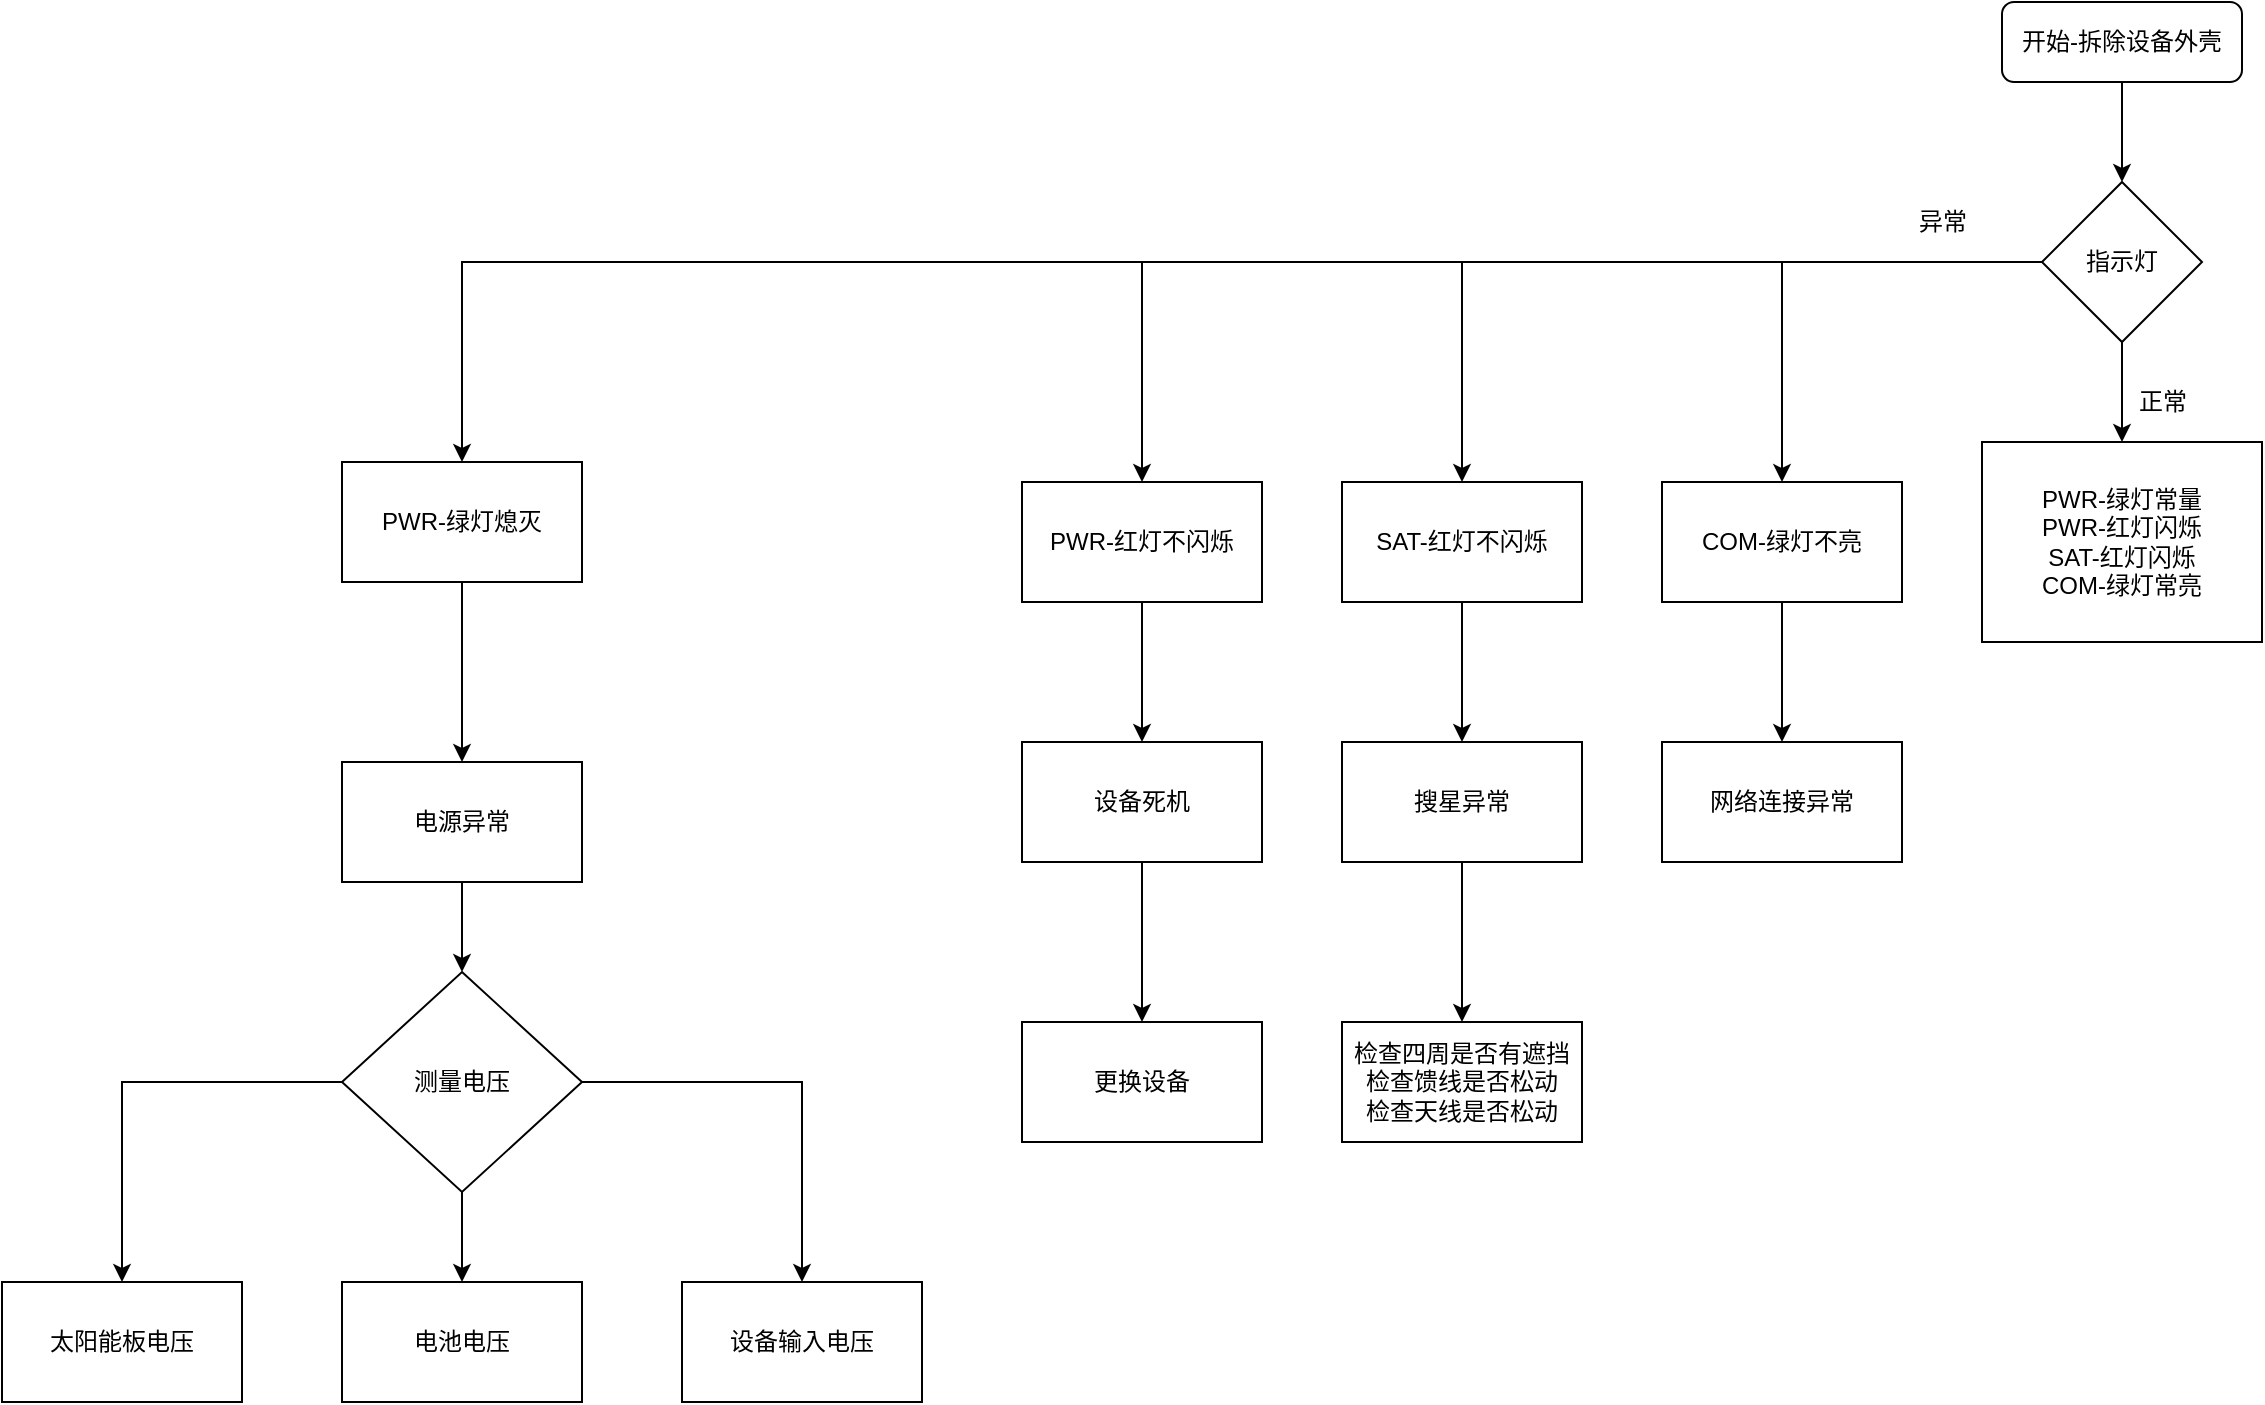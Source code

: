 <mxfile version="14.6.10" type="github" pages="5">
  <diagram id="C5RBs43oDa-KdzZeNtuy" name="现场运维">
    <mxGraphModel dx="2249" dy="763" grid="1" gridSize="10" guides="1" tooltips="1" connect="1" arrows="1" fold="1" page="1" pageScale="1" pageWidth="827" pageHeight="1169" math="0" shadow="0">
      <root>
        <mxCell id="WIyWlLk6GJQsqaUBKTNV-0" />
        <mxCell id="WIyWlLk6GJQsqaUBKTNV-1" parent="WIyWlLk6GJQsqaUBKTNV-0" />
        <mxCell id="KgREMNLeGkJPSWG_aXSg-19" style="edgeStyle=orthogonalEdgeStyle;rounded=0;orthogonalLoop=1;jettySize=auto;html=1;exitX=0.5;exitY=1;exitDx=0;exitDy=0;entryX=0.5;entryY=0;entryDx=0;entryDy=0;" parent="WIyWlLk6GJQsqaUBKTNV-1" source="WIyWlLk6GJQsqaUBKTNV-3" target="KgREMNLeGkJPSWG_aXSg-2" edge="1">
          <mxGeometry relative="1" as="geometry" />
        </mxCell>
        <mxCell id="WIyWlLk6GJQsqaUBKTNV-3" value="开始-拆除设备外壳" style="rounded=1;whiteSpace=wrap;html=1;fontSize=12;glass=0;strokeWidth=1;shadow=0;" parent="WIyWlLk6GJQsqaUBKTNV-1" vertex="1">
          <mxGeometry x="280" y="50" width="120" height="40" as="geometry" />
        </mxCell>
        <mxCell id="KgREMNLeGkJPSWG_aXSg-4" value="" style="edgeStyle=orthogonalEdgeStyle;rounded=0;orthogonalLoop=1;jettySize=auto;html=1;" parent="WIyWlLk6GJQsqaUBKTNV-1" source="KgREMNLeGkJPSWG_aXSg-2" target="KgREMNLeGkJPSWG_aXSg-3" edge="1">
          <mxGeometry relative="1" as="geometry" />
        </mxCell>
        <mxCell id="KgREMNLeGkJPSWG_aXSg-6" value="" style="edgeStyle=orthogonalEdgeStyle;rounded=0;orthogonalLoop=1;jettySize=auto;html=1;" parent="WIyWlLk6GJQsqaUBKTNV-1" source="KgREMNLeGkJPSWG_aXSg-2" target="KgREMNLeGkJPSWG_aXSg-5" edge="1">
          <mxGeometry relative="1" as="geometry" />
        </mxCell>
        <mxCell id="KgREMNLeGkJPSWG_aXSg-8" value="" style="edgeStyle=orthogonalEdgeStyle;rounded=0;orthogonalLoop=1;jettySize=auto;html=1;" parent="WIyWlLk6GJQsqaUBKTNV-1" source="KgREMNLeGkJPSWG_aXSg-2" target="KgREMNLeGkJPSWG_aXSg-7" edge="1">
          <mxGeometry relative="1" as="geometry" />
        </mxCell>
        <mxCell id="KgREMNLeGkJPSWG_aXSg-10" value="" style="edgeStyle=orthogonalEdgeStyle;rounded=0;orthogonalLoop=1;jettySize=auto;html=1;" parent="WIyWlLk6GJQsqaUBKTNV-1" source="KgREMNLeGkJPSWG_aXSg-2" target="KgREMNLeGkJPSWG_aXSg-9" edge="1">
          <mxGeometry relative="1" as="geometry" />
        </mxCell>
        <mxCell id="KgREMNLeGkJPSWG_aXSg-21" value="" style="edgeStyle=orthogonalEdgeStyle;rounded=0;orthogonalLoop=1;jettySize=auto;html=1;" parent="WIyWlLk6GJQsqaUBKTNV-1" source="KgREMNLeGkJPSWG_aXSg-2" target="KgREMNLeGkJPSWG_aXSg-20" edge="1">
          <mxGeometry relative="1" as="geometry" />
        </mxCell>
        <mxCell id="KgREMNLeGkJPSWG_aXSg-2" value="指示灯" style="rhombus;whiteSpace=wrap;html=1;" parent="WIyWlLk6GJQsqaUBKTNV-1" vertex="1">
          <mxGeometry x="300" y="140" width="80" height="80" as="geometry" />
        </mxCell>
        <mxCell id="KgREMNLeGkJPSWG_aXSg-14" value="" style="edgeStyle=orthogonalEdgeStyle;rounded=0;orthogonalLoop=1;jettySize=auto;html=1;" parent="WIyWlLk6GJQsqaUBKTNV-1" source="KgREMNLeGkJPSWG_aXSg-3" target="KgREMNLeGkJPSWG_aXSg-13" edge="1">
          <mxGeometry relative="1" as="geometry" />
        </mxCell>
        <mxCell id="KgREMNLeGkJPSWG_aXSg-3" value="PWR-红灯不闪烁" style="whiteSpace=wrap;html=1;" parent="WIyWlLk6GJQsqaUBKTNV-1" vertex="1">
          <mxGeometry x="-210" y="290" width="120" height="60" as="geometry" />
        </mxCell>
        <mxCell id="KgREMNLeGkJPSWG_aXSg-12" value="" style="edgeStyle=orthogonalEdgeStyle;rounded=0;orthogonalLoop=1;jettySize=auto;html=1;" parent="WIyWlLk6GJQsqaUBKTNV-1" source="KgREMNLeGkJPSWG_aXSg-5" target="KgREMNLeGkJPSWG_aXSg-11" edge="1">
          <mxGeometry relative="1" as="geometry" />
        </mxCell>
        <mxCell id="KgREMNLeGkJPSWG_aXSg-5" value="PWR-绿灯熄灭" style="whiteSpace=wrap;html=1;" parent="WIyWlLk6GJQsqaUBKTNV-1" vertex="1">
          <mxGeometry x="-550" y="280" width="120" height="60" as="geometry" />
        </mxCell>
        <mxCell id="KgREMNLeGkJPSWG_aXSg-16" value="" style="edgeStyle=orthogonalEdgeStyle;rounded=0;orthogonalLoop=1;jettySize=auto;html=1;" parent="WIyWlLk6GJQsqaUBKTNV-1" source="KgREMNLeGkJPSWG_aXSg-7" target="KgREMNLeGkJPSWG_aXSg-15" edge="1">
          <mxGeometry relative="1" as="geometry" />
        </mxCell>
        <mxCell id="KgREMNLeGkJPSWG_aXSg-7" value="SAT-红灯不闪烁" style="whiteSpace=wrap;html=1;" parent="WIyWlLk6GJQsqaUBKTNV-1" vertex="1">
          <mxGeometry x="-50" y="290" width="120" height="60" as="geometry" />
        </mxCell>
        <mxCell id="KgREMNLeGkJPSWG_aXSg-18" value="" style="edgeStyle=orthogonalEdgeStyle;rounded=0;orthogonalLoop=1;jettySize=auto;html=1;" parent="WIyWlLk6GJQsqaUBKTNV-1" source="KgREMNLeGkJPSWG_aXSg-9" target="KgREMNLeGkJPSWG_aXSg-17" edge="1">
          <mxGeometry relative="1" as="geometry" />
        </mxCell>
        <mxCell id="KgREMNLeGkJPSWG_aXSg-9" value="COM-绿灯不亮" style="whiteSpace=wrap;html=1;" parent="WIyWlLk6GJQsqaUBKTNV-1" vertex="1">
          <mxGeometry x="110" y="290" width="120" height="60" as="geometry" />
        </mxCell>
        <mxCell id="KgREMNLeGkJPSWG_aXSg-31" style="edgeStyle=orthogonalEdgeStyle;rounded=0;orthogonalLoop=1;jettySize=auto;html=1;exitX=0.5;exitY=1;exitDx=0;exitDy=0;entryX=0.5;entryY=0;entryDx=0;entryDy=0;" parent="WIyWlLk6GJQsqaUBKTNV-1" source="KgREMNLeGkJPSWG_aXSg-11" target="KgREMNLeGkJPSWG_aXSg-24" edge="1">
          <mxGeometry relative="1" as="geometry" />
        </mxCell>
        <mxCell id="KgREMNLeGkJPSWG_aXSg-11" value="电源异常" style="whiteSpace=wrap;html=1;" parent="WIyWlLk6GJQsqaUBKTNV-1" vertex="1">
          <mxGeometry x="-550" y="430" width="120" height="60" as="geometry" />
        </mxCell>
        <mxCell id="KgREMNLeGkJPSWG_aXSg-33" value="" style="edgeStyle=orthogonalEdgeStyle;rounded=0;orthogonalLoop=1;jettySize=auto;html=1;" parent="WIyWlLk6GJQsqaUBKTNV-1" source="KgREMNLeGkJPSWG_aXSg-13" target="KgREMNLeGkJPSWG_aXSg-32" edge="1">
          <mxGeometry relative="1" as="geometry" />
        </mxCell>
        <mxCell id="KgREMNLeGkJPSWG_aXSg-13" value="设备死机" style="whiteSpace=wrap;html=1;" parent="WIyWlLk6GJQsqaUBKTNV-1" vertex="1">
          <mxGeometry x="-210" y="420" width="120" height="60" as="geometry" />
        </mxCell>
        <mxCell id="KgREMNLeGkJPSWG_aXSg-35" value="" style="edgeStyle=orthogonalEdgeStyle;rounded=0;orthogonalLoop=1;jettySize=auto;html=1;" parent="WIyWlLk6GJQsqaUBKTNV-1" source="KgREMNLeGkJPSWG_aXSg-15" target="KgREMNLeGkJPSWG_aXSg-34" edge="1">
          <mxGeometry relative="1" as="geometry" />
        </mxCell>
        <mxCell id="KgREMNLeGkJPSWG_aXSg-15" value="搜星异常" style="whiteSpace=wrap;html=1;" parent="WIyWlLk6GJQsqaUBKTNV-1" vertex="1">
          <mxGeometry x="-50" y="420" width="120" height="60" as="geometry" />
        </mxCell>
        <mxCell id="KgREMNLeGkJPSWG_aXSg-17" value="网络连接异常" style="whiteSpace=wrap;html=1;" parent="WIyWlLk6GJQsqaUBKTNV-1" vertex="1">
          <mxGeometry x="110" y="420" width="120" height="60" as="geometry" />
        </mxCell>
        <mxCell id="KgREMNLeGkJPSWG_aXSg-20" value="&lt;div&gt;PWR-绿灯常量&lt;/div&gt;&lt;div&gt;PWR-红灯闪烁&lt;/div&gt;&lt;div&gt;SAT-红灯闪烁&lt;/div&gt;&lt;div&gt;COM-绿灯常亮&lt;br&gt;&lt;/div&gt;" style="whiteSpace=wrap;html=1;" parent="WIyWlLk6GJQsqaUBKTNV-1" vertex="1">
          <mxGeometry x="270" y="270" width="140" height="100" as="geometry" />
        </mxCell>
        <mxCell id="KgREMNLeGkJPSWG_aXSg-22" value="异常" style="text;html=1;align=center;verticalAlign=middle;resizable=0;points=[];autosize=1;strokeColor=none;" parent="WIyWlLk6GJQsqaUBKTNV-1" vertex="1">
          <mxGeometry x="230" y="150" width="40" height="20" as="geometry" />
        </mxCell>
        <mxCell id="KgREMNLeGkJPSWG_aXSg-23" value="正常" style="text;html=1;align=center;verticalAlign=middle;resizable=0;points=[];autosize=1;strokeColor=none;" parent="WIyWlLk6GJQsqaUBKTNV-1" vertex="1">
          <mxGeometry x="340" y="240" width="40" height="20" as="geometry" />
        </mxCell>
        <mxCell id="KgREMNLeGkJPSWG_aXSg-26" value="" style="edgeStyle=orthogonalEdgeStyle;rounded=0;orthogonalLoop=1;jettySize=auto;html=1;" parent="WIyWlLk6GJQsqaUBKTNV-1" source="KgREMNLeGkJPSWG_aXSg-24" target="KgREMNLeGkJPSWG_aXSg-25" edge="1">
          <mxGeometry relative="1" as="geometry" />
        </mxCell>
        <mxCell id="KgREMNLeGkJPSWG_aXSg-28" value="" style="edgeStyle=orthogonalEdgeStyle;rounded=0;orthogonalLoop=1;jettySize=auto;html=1;" parent="WIyWlLk6GJQsqaUBKTNV-1" source="KgREMNLeGkJPSWG_aXSg-24" target="KgREMNLeGkJPSWG_aXSg-27" edge="1">
          <mxGeometry relative="1" as="geometry" />
        </mxCell>
        <mxCell id="KgREMNLeGkJPSWG_aXSg-30" value="" style="edgeStyle=orthogonalEdgeStyle;rounded=0;orthogonalLoop=1;jettySize=auto;html=1;" parent="WIyWlLk6GJQsqaUBKTNV-1" source="KgREMNLeGkJPSWG_aXSg-24" target="KgREMNLeGkJPSWG_aXSg-29" edge="1">
          <mxGeometry relative="1" as="geometry" />
        </mxCell>
        <mxCell id="KgREMNLeGkJPSWG_aXSg-24" value="测量电压" style="rhombus;whiteSpace=wrap;html=1;" parent="WIyWlLk6GJQsqaUBKTNV-1" vertex="1">
          <mxGeometry x="-550" y="535" width="120" height="110" as="geometry" />
        </mxCell>
        <mxCell id="KgREMNLeGkJPSWG_aXSg-25" value="太阳能板电压" style="whiteSpace=wrap;html=1;" parent="WIyWlLk6GJQsqaUBKTNV-1" vertex="1">
          <mxGeometry x="-720" y="690" width="120" height="60" as="geometry" />
        </mxCell>
        <mxCell id="KgREMNLeGkJPSWG_aXSg-27" value="电池电压" style="whiteSpace=wrap;html=1;" parent="WIyWlLk6GJQsqaUBKTNV-1" vertex="1">
          <mxGeometry x="-550" y="690" width="120" height="60" as="geometry" />
        </mxCell>
        <mxCell id="KgREMNLeGkJPSWG_aXSg-29" value="设备输入电压" style="whiteSpace=wrap;html=1;" parent="WIyWlLk6GJQsqaUBKTNV-1" vertex="1">
          <mxGeometry x="-380" y="690" width="120" height="60" as="geometry" />
        </mxCell>
        <mxCell id="KgREMNLeGkJPSWG_aXSg-32" value="更换设备" style="whiteSpace=wrap;html=1;" parent="WIyWlLk6GJQsqaUBKTNV-1" vertex="1">
          <mxGeometry x="-210" y="560" width="120" height="60" as="geometry" />
        </mxCell>
        <mxCell id="KgREMNLeGkJPSWG_aXSg-34" value="&lt;div&gt;检查四周是否有遮挡&lt;/div&gt;&lt;div&gt;检查馈线是否松动&lt;/div&gt;&lt;div&gt;检查天线是否松动&lt;br&gt;&lt;/div&gt;" style="whiteSpace=wrap;html=1;" parent="WIyWlLk6GJQsqaUBKTNV-1" vertex="1">
          <mxGeometry x="-50" y="560" width="120" height="60" as="geometry" />
        </mxCell>
      </root>
    </mxGraphModel>
  </diagram>
  <diagram id="EODDSByg2rEUQqf88FFS" name="公司运维">
    <mxGraphModel dx="1422" dy="723" grid="1" gridSize="10" guides="1" tooltips="1" connect="1" arrows="1" fold="1" page="1" pageScale="1" pageWidth="827" pageHeight="1169" math="0" shadow="0">
      <root>
        <mxCell id="lZ0zrYPmxuLSmTy-BeTQ-0" />
        <mxCell id="lZ0zrYPmxuLSmTy-BeTQ-1" parent="lZ0zrYPmxuLSmTy-BeTQ-0" />
      </root>
    </mxGraphModel>
  </diagram>
  <diagram id="hOMTGWj0nMqqq3rEI6MF" name="公司生产维修">
    <mxGraphModel dx="1422" dy="723" grid="1" gridSize="10" guides="1" tooltips="1" connect="1" arrows="1" fold="1" page="1" pageScale="1" pageWidth="827" pageHeight="1169" math="0" shadow="0">
      <root>
        <mxCell id="bnYNsXHe7jdPVaifsP1w-0" />
        <mxCell id="bnYNsXHe7jdPVaifsP1w-1" parent="bnYNsXHe7jdPVaifsP1w-0" />
      </root>
    </mxGraphModel>
  </diagram>
  <diagram id="l3NjHZwCESpKdnq6W0zV" name="研发问题跟进">
    <mxGraphModel dx="1422" dy="723" grid="1" gridSize="10" guides="1" tooltips="1" connect="1" arrows="1" fold="1" page="1" pageScale="1" pageWidth="827" pageHeight="1169" math="0" shadow="0">
      <root>
        <mxCell id="e880l5ls7N_nc2oAzIri-0" />
        <mxCell id="e880l5ls7N_nc2oAzIri-1" parent="e880l5ls7N_nc2oAzIri-0" />
      </root>
    </mxGraphModel>
  </diagram>
  <diagram id="jqGWFflu5adQw5MhyTR0" name="第 5 页">
    <mxGraphModel dx="1422" dy="723" grid="1" gridSize="10" guides="1" tooltips="1" connect="1" arrows="1" fold="1" page="1" pageScale="1" pageWidth="827" pageHeight="1169" math="0" shadow="0">
      <root>
        <mxCell id="3yEkhy-xhXZnqwXqjuUh-0" />
        <mxCell id="3yEkhy-xhXZnqwXqjuUh-1" parent="3yEkhy-xhXZnqwXqjuUh-0" />
      </root>
    </mxGraphModel>
  </diagram>
</mxfile>
